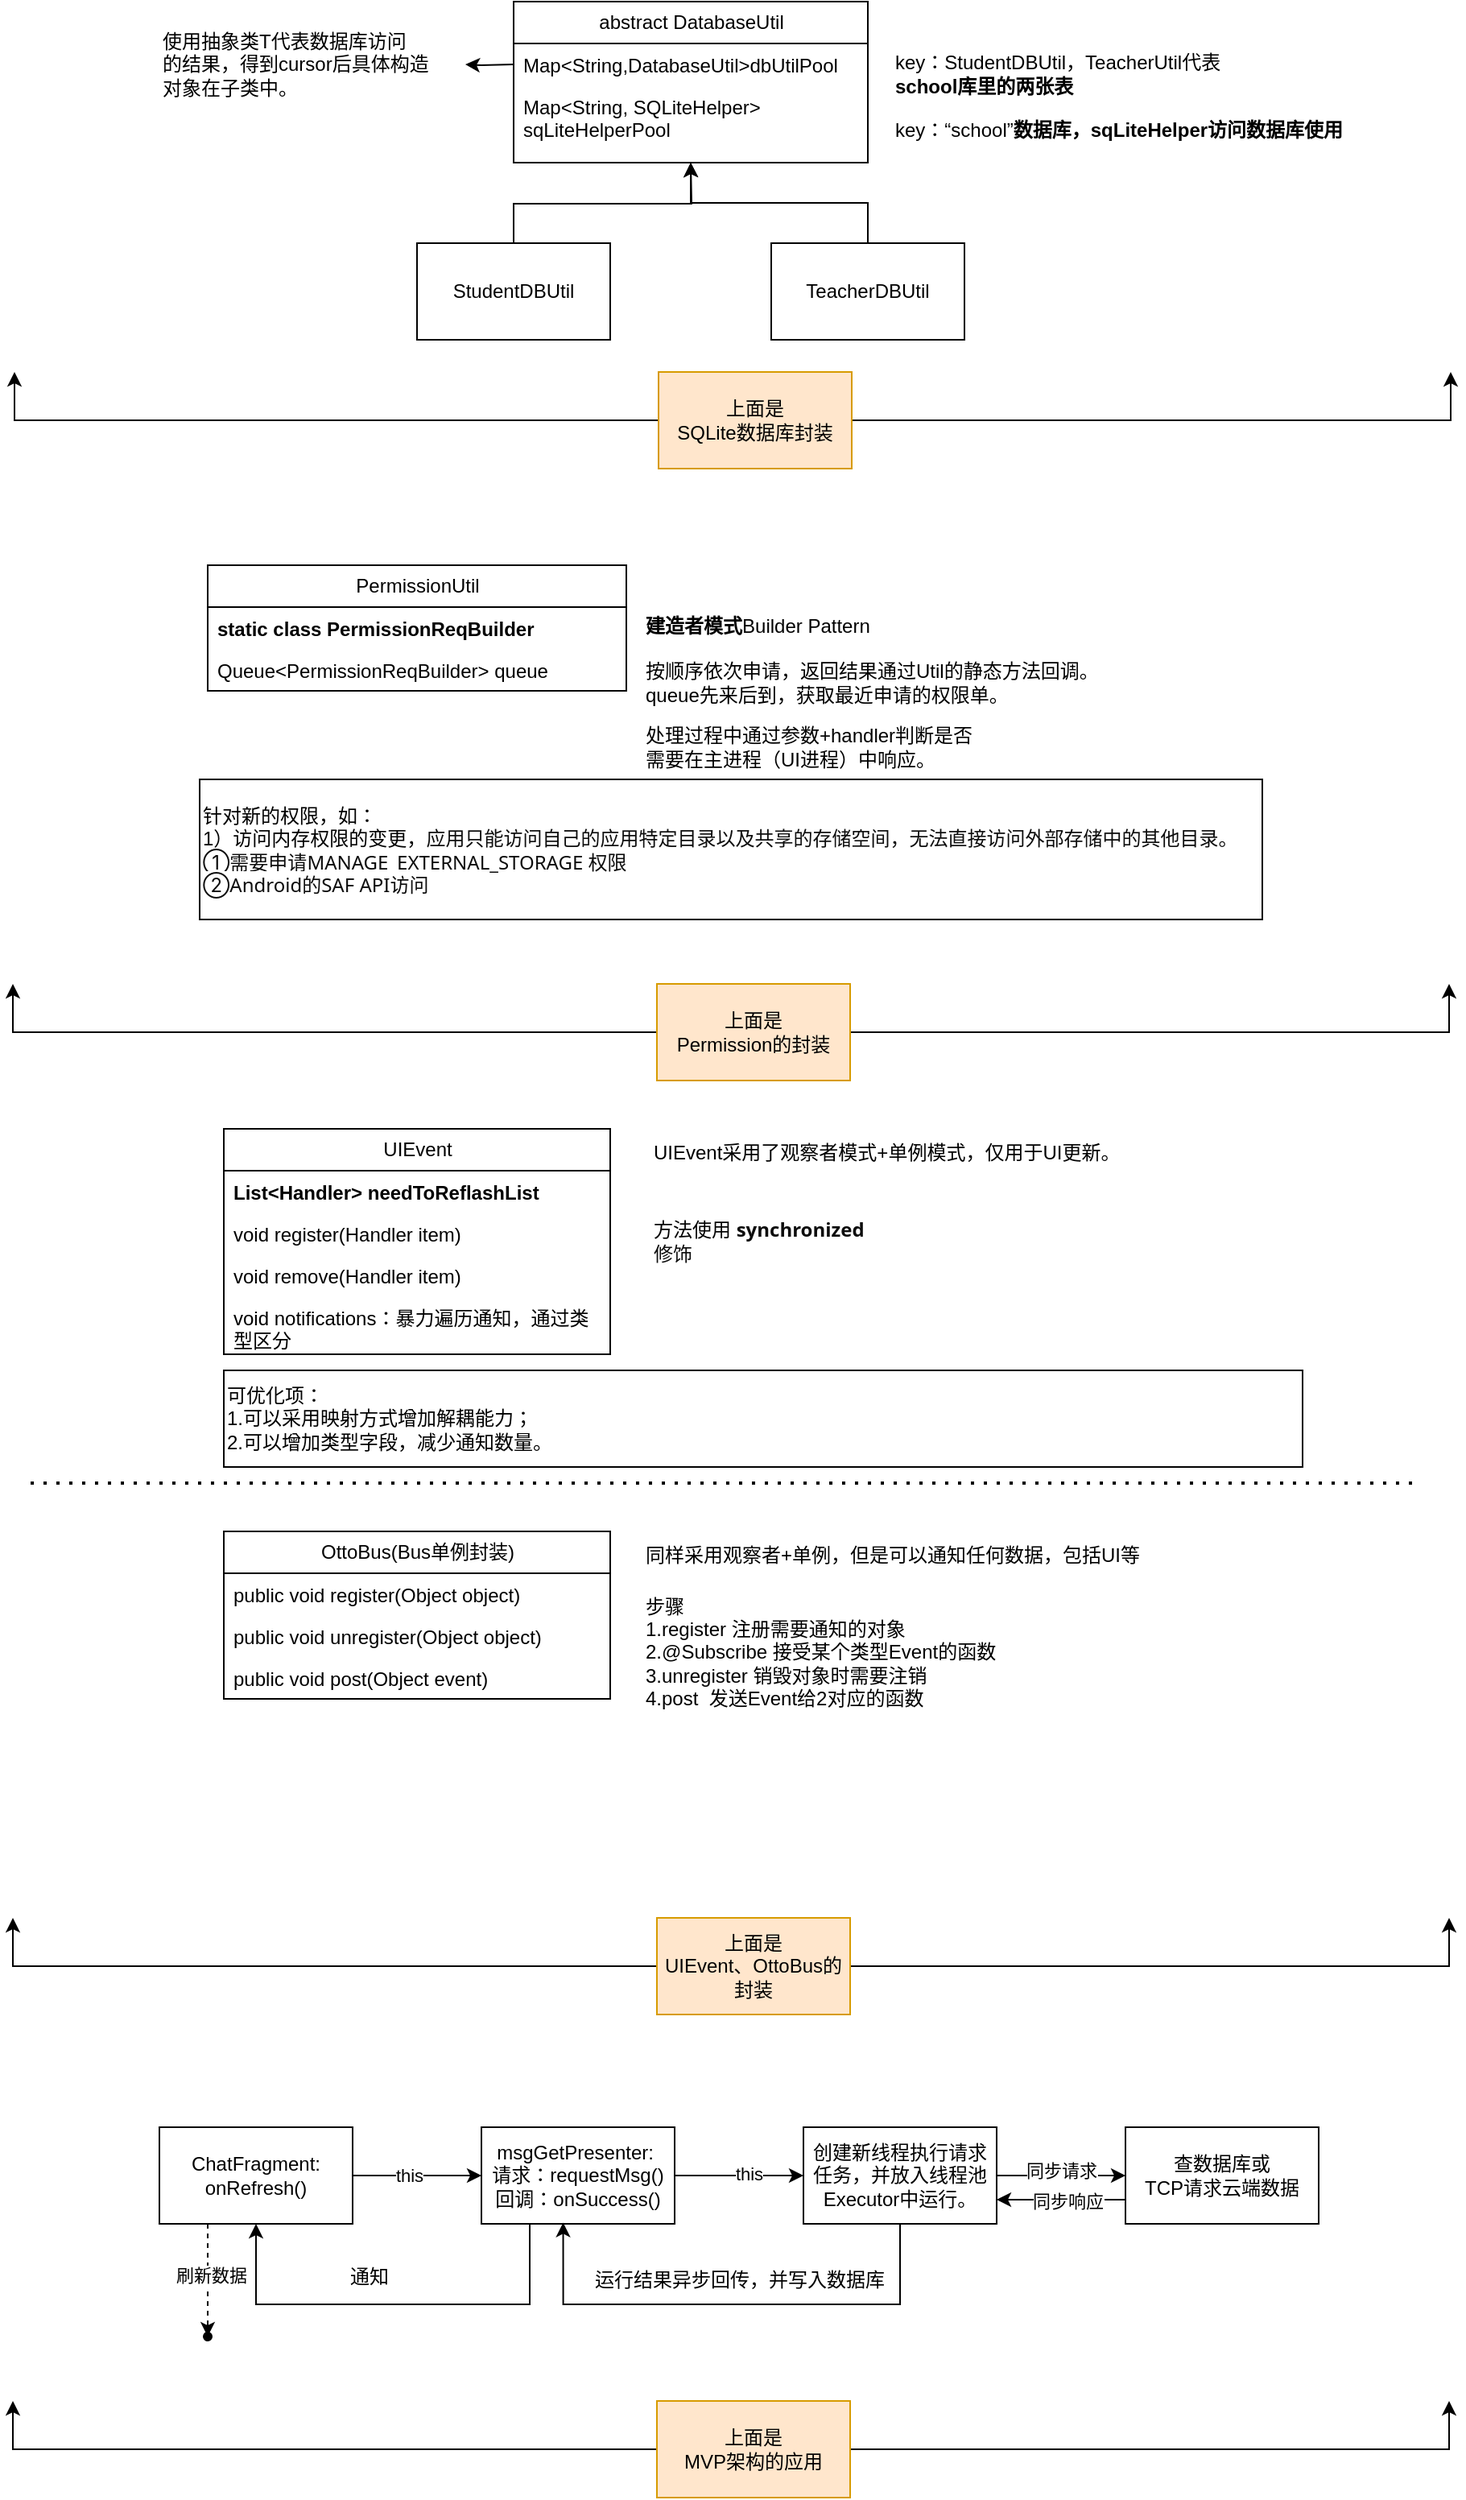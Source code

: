 <mxfile version="24.0.8" type="github">
  <diagram name="第 1 页" id="cVpbqnuZjv5tUL9fKgHS">
    <mxGraphModel dx="1050" dy="530" grid="1" gridSize="10" guides="1" tooltips="1" connect="1" arrows="1" fold="1" page="1" pageScale="1" pageWidth="1100" pageHeight="1700" math="0" shadow="0">
      <root>
        <mxCell id="0" />
        <mxCell id="1" parent="0" />
        <mxCell id="_Ly2tGGcxf1HoNy1rfg0-22" style="edgeStyle=orthogonalEdgeStyle;rounded=0;orthogonalLoop=1;jettySize=auto;html=1;exitX=0.5;exitY=0;exitDx=0;exitDy=0;" parent="1" source="_Ly2tGGcxf1HoNy1rfg0-3" edge="1">
          <mxGeometry relative="1" as="geometry">
            <mxPoint x="490" y="110" as="targetPoint" />
          </mxGeometry>
        </mxCell>
        <mxCell id="_Ly2tGGcxf1HoNy1rfg0-3" value="StudentDBUtil" style="whiteSpace=wrap;html=1;" parent="1" vertex="1">
          <mxGeometry x="320" y="160" width="120" height="60" as="geometry" />
        </mxCell>
        <mxCell id="_Ly2tGGcxf1HoNy1rfg0-4" value="TeacherDBUtil" style="whiteSpace=wrap;html=1;" parent="1" vertex="1">
          <mxGeometry x="540" y="160" width="120" height="60" as="geometry" />
        </mxCell>
        <mxCell id="_Ly2tGGcxf1HoNy1rfg0-17" value="&lt;span style=&quot;text-wrap: wrap;&quot;&gt;abstract&amp;nbsp;&lt;/span&gt;&lt;span style=&quot;text-wrap: wrap; background-color: initial;&quot;&gt;DatabaseUtil&lt;/span&gt;" style="swimlane;fontStyle=0;childLayout=stackLayout;horizontal=1;startSize=26;fillColor=none;horizontalStack=0;resizeParent=1;resizeParentMax=0;resizeLast=0;collapsible=1;marginBottom=0;html=1;" parent="1" vertex="1">
          <mxGeometry x="380" y="10" width="220" height="100" as="geometry" />
        </mxCell>
        <mxCell id="_Ly2tGGcxf1HoNy1rfg0-18" value="Map&amp;lt;String,DatabaseUtil&amp;gt;dbUtilPool" style="text;strokeColor=none;fillColor=none;align=left;verticalAlign=top;spacingLeft=4;spacingRight=4;overflow=hidden;rotatable=0;points=[[0,0.5],[1,0.5]];portConstraint=eastwest;whiteSpace=wrap;html=1;" parent="_Ly2tGGcxf1HoNy1rfg0-17" vertex="1">
          <mxGeometry y="26" width="220" height="26" as="geometry" />
        </mxCell>
        <mxCell id="_Ly2tGGcxf1HoNy1rfg0-19" value="Map&amp;lt;String, SQLiteHelper&amp;gt; sqLiteHelperPool" style="text;strokeColor=none;fillColor=none;align=left;verticalAlign=top;spacingLeft=4;spacingRight=4;overflow=hidden;rotatable=0;points=[[0,0.5],[1,0.5]];portConstraint=eastwest;whiteSpace=wrap;html=1;" parent="_Ly2tGGcxf1HoNy1rfg0-17" vertex="1">
          <mxGeometry y="52" width="220" height="48" as="geometry" />
        </mxCell>
        <mxCell id="_Ly2tGGcxf1HoNy1rfg0-21" style="edgeStyle=orthogonalEdgeStyle;rounded=0;orthogonalLoop=1;jettySize=auto;html=1;exitX=0.5;exitY=0;exitDx=0;exitDy=0;entryX=0.5;entryY=1;entryDx=0;entryDy=0;entryPerimeter=0;" parent="1" source="_Ly2tGGcxf1HoNy1rfg0-4" target="_Ly2tGGcxf1HoNy1rfg0-19" edge="1">
          <mxGeometry relative="1" as="geometry" />
        </mxCell>
        <mxCell id="_Ly2tGGcxf1HoNy1rfg0-23" value="key：StudentDBUtil，TeacherUtil代表&lt;div&gt;&lt;b&gt;school库里的两张表&lt;/b&gt;&lt;/div&gt;" style="text;html=1;align=left;verticalAlign=middle;resizable=0;points=[];autosize=1;strokeColor=none;fillColor=none;" parent="1" vertex="1">
          <mxGeometry x="615" y="35" width="230" height="40" as="geometry" />
        </mxCell>
        <mxCell id="1c0kHlhWkJaU_nETKubm-9" value="key：“school”&lt;b&gt;数据库，sqLiteHelper访问数据库使用&lt;/b&gt;" style="text;html=1;align=left;verticalAlign=middle;resizable=0;points=[];autosize=1;strokeColor=none;fillColor=none;" parent="1" vertex="1">
          <mxGeometry x="615" y="75" width="300" height="30" as="geometry" />
        </mxCell>
        <mxCell id="1c0kHlhWkJaU_nETKubm-11" value="使用抽象类T代表数据库访问&lt;div&gt;的结果，得到cursor后具体构造&lt;/div&gt;&lt;div&gt;对象在子类中。&lt;/div&gt;" style="text;html=1;align=left;verticalAlign=middle;resizable=0;points=[];autosize=1;strokeColor=none;fillColor=none;" parent="1" vertex="1">
          <mxGeometry x="160" y="19" width="190" height="60" as="geometry" />
        </mxCell>
        <mxCell id="1c0kHlhWkJaU_nETKubm-10" style="edgeStyle=orthogonalEdgeStyle;rounded=0;orthogonalLoop=1;jettySize=auto;html=1;exitX=0;exitY=0.5;exitDx=0;exitDy=0;" parent="1" target="1c0kHlhWkJaU_nETKubm-11" edge="1">
          <mxGeometry relative="1" as="geometry">
            <mxPoint x="290" y="49" as="targetPoint" />
            <mxPoint x="380" y="49" as="sourcePoint" />
          </mxGeometry>
        </mxCell>
        <mxCell id="1c0kHlhWkJaU_nETKubm-13" style="edgeStyle=orthogonalEdgeStyle;rounded=0;orthogonalLoop=1;jettySize=auto;html=1;exitX=0;exitY=0.5;exitDx=0;exitDy=0;" parent="1" source="1c0kHlhWkJaU_nETKubm-12" edge="1">
          <mxGeometry relative="1" as="geometry">
            <mxPoint x="70" y="240" as="targetPoint" />
            <Array as="points">
              <mxPoint x="70" y="270" />
            </Array>
          </mxGeometry>
        </mxCell>
        <mxCell id="1c0kHlhWkJaU_nETKubm-14" style="edgeStyle=orthogonalEdgeStyle;rounded=0;orthogonalLoop=1;jettySize=auto;html=1;exitX=1;exitY=0.5;exitDx=0;exitDy=0;" parent="1" source="1c0kHlhWkJaU_nETKubm-12" edge="1">
          <mxGeometry relative="1" as="geometry">
            <mxPoint x="962" y="240" as="targetPoint" />
            <Array as="points">
              <mxPoint x="962" y="270" />
            </Array>
          </mxGeometry>
        </mxCell>
        <mxCell id="1c0kHlhWkJaU_nETKubm-12" value="&lt;div&gt;上面是&lt;/div&gt;SQLite数据库封装" style="whiteSpace=wrap;html=1;fillColor=#ffe6cc;strokeColor=#d79b00;" parent="1" vertex="1">
          <mxGeometry x="470" y="240" width="120" height="60" as="geometry" />
        </mxCell>
        <mxCell id="1c0kHlhWkJaU_nETKubm-15" value="PermissionUtil" style="swimlane;fontStyle=0;childLayout=stackLayout;horizontal=1;startSize=26;fillColor=none;horizontalStack=0;resizeParent=1;resizeParentMax=0;resizeLast=0;collapsible=1;marginBottom=0;html=1;" parent="1" vertex="1">
          <mxGeometry x="190" y="360" width="260" height="78" as="geometry" />
        </mxCell>
        <mxCell id="1c0kHlhWkJaU_nETKubm-16" value="&lt;b&gt;static&amp;nbsp;class PermissionReqBuilder&lt;/b&gt;" style="text;strokeColor=none;fillColor=none;align=left;verticalAlign=top;spacingLeft=4;spacingRight=4;overflow=hidden;rotatable=0;points=[[0,0.5],[1,0.5]];portConstraint=eastwest;whiteSpace=wrap;html=1;" parent="1c0kHlhWkJaU_nETKubm-15" vertex="1">
          <mxGeometry y="26" width="260" height="26" as="geometry" />
        </mxCell>
        <mxCell id="1c0kHlhWkJaU_nETKubm-17" value="Queue&amp;lt;PermissionReqBuilder&amp;gt;&amp;nbsp;queue" style="text;strokeColor=none;fillColor=none;align=left;verticalAlign=top;spacingLeft=4;spacingRight=4;overflow=hidden;rotatable=0;points=[[0,0.5],[1,0.5]];portConstraint=eastwest;whiteSpace=wrap;html=1;" parent="1c0kHlhWkJaU_nETKubm-15" vertex="1">
          <mxGeometry y="52" width="260" height="26" as="geometry" />
        </mxCell>
        <mxCell id="1c0kHlhWkJaU_nETKubm-20" value="&lt;b&gt;建造者模式&lt;/b&gt;Builder&amp;nbsp;Pattern" style="text;html=1;align=left;verticalAlign=middle;resizable=0;points=[];autosize=1;strokeColor=none;fillColor=none;" parent="1" vertex="1">
          <mxGeometry x="460" y="383" width="160" height="30" as="geometry" />
        </mxCell>
        <mxCell id="1c0kHlhWkJaU_nETKubm-21" value="按顺序依次申请，返回结果通过Util的静态方法回调。&lt;div&gt;queue先来后到，获取最近申请的权限单。&lt;/div&gt;" style="text;html=1;align=left;verticalAlign=middle;resizable=0;points=[];autosize=1;strokeColor=none;fillColor=none;" parent="1" vertex="1">
          <mxGeometry x="460" y="413" width="300" height="40" as="geometry" />
        </mxCell>
        <mxCell id="1c0kHlhWkJaU_nETKubm-22" value="处理过程中通过参数+handler判断是否&lt;div&gt;需要在主进程（UI进程）中响应。&lt;/div&gt;" style="text;html=1;align=left;verticalAlign=middle;resizable=0;points=[];autosize=1;strokeColor=none;fillColor=none;" parent="1" vertex="1">
          <mxGeometry x="460" y="453" width="230" height="40" as="geometry" />
        </mxCell>
        <mxCell id="1c0kHlhWkJaU_nETKubm-23" value="针对新的权限，如：&lt;div style=&quot;font-size: 12px;&quot;&gt;1）访问内存权限的变更，&lt;span style=&quot;color: rgb(13, 13, 13); font-family: Söhne, ui-sans-serif, system-ui, -apple-system, &amp;quot;Segoe UI&amp;quot;, Roboto, Ubuntu, Cantarell, &amp;quot;Noto Sans&amp;quot;, sans-serif, &amp;quot;Helvetica Neue&amp;quot;, Arial, &amp;quot;Apple Color Emoji&amp;quot;, &amp;quot;Segoe UI Emoji&amp;quot;, &amp;quot;Segoe UI Symbol&amp;quot;, &amp;quot;Noto Color Emoji&amp;quot;; font-size: 12px; white-space-collapse: preserve; background-color: rgb(255, 255, 255);&quot;&gt;应用只能访问自己的应用特定目录以及共享的存储空间，无法直接访问外部存储中的其他目录。&lt;/span&gt;&lt;/div&gt;&lt;div style=&quot;font-size: 12px;&quot;&gt;&lt;span style=&quot;color: rgb(13, 13, 13); font-family: Söhne, ui-sans-serif, system-ui, -apple-system, &amp;quot;Segoe UI&amp;quot;, Roboto, Ubuntu, Cantarell, &amp;quot;Noto Sans&amp;quot;, sans-serif, &amp;quot;Helvetica Neue&amp;quot;, Arial, &amp;quot;Apple Color Emoji&amp;quot;, &amp;quot;Segoe UI Emoji&amp;quot;, &amp;quot;Segoe UI Symbol&amp;quot;, &amp;quot;Noto Color Emoji&amp;quot;; font-size: 12px; white-space-collapse: preserve; background-color: rgb(255, 255, 255);&quot;&gt;①需要申请&lt;/span&gt;&lt;span style=&quot;background-color: rgb(255, 255, 255); color: rgb(13, 13, 13); font-family: Söhne, ui-sans-serif, system-ui, -apple-system, &amp;quot;Segoe UI&amp;quot;, Roboto, Ubuntu, Cantarell, &amp;quot;Noto Sans&amp;quot;, sans-serif, &amp;quot;Helvetica Neue&amp;quot;, Arial, &amp;quot;Apple Color Emoji&amp;quot;, &amp;quot;Segoe UI Emoji&amp;quot;, &amp;quot;Segoe UI Symbol&amp;quot;, &amp;quot;Noto Color Emoji&amp;quot;; font-size: 12px; white-space-collapse: preserve;&quot;&gt;MANAGE_EXTERNAL_STORAGE 权限&lt;/span&gt;&lt;/div&gt;&lt;div style=&quot;font-size: 12px;&quot;&gt;&lt;span style=&quot;background-color: rgb(255, 255, 255); color: rgb(13, 13, 13); font-family: Söhne, ui-sans-serif, system-ui, -apple-system, &amp;quot;Segoe UI&amp;quot;, Roboto, Ubuntu, Cantarell, &amp;quot;Noto Sans&amp;quot;, sans-serif, &amp;quot;Helvetica Neue&amp;quot;, Arial, &amp;quot;Apple Color Emoji&amp;quot;, &amp;quot;Segoe UI Emoji&amp;quot;, &amp;quot;Segoe UI Symbol&amp;quot;, &amp;quot;Noto Color Emoji&amp;quot;; font-size: 12px; white-space-collapse: preserve;&quot;&gt;②Android的SAF API访问&lt;/span&gt;&lt;/div&gt;" style="whiteSpace=wrap;html=1;fontSize=12;align=left;" parent="1" vertex="1">
          <mxGeometry x="185" y="493" width="660" height="87" as="geometry" />
        </mxCell>
        <mxCell id="1c0kHlhWkJaU_nETKubm-24" style="edgeStyle=orthogonalEdgeStyle;rounded=0;orthogonalLoop=1;jettySize=auto;html=1;exitX=0;exitY=0.5;exitDx=0;exitDy=0;" parent="1" source="1c0kHlhWkJaU_nETKubm-26" edge="1">
          <mxGeometry relative="1" as="geometry">
            <mxPoint x="69" y="620" as="targetPoint" />
            <Array as="points">
              <mxPoint x="69" y="650" />
            </Array>
          </mxGeometry>
        </mxCell>
        <mxCell id="1c0kHlhWkJaU_nETKubm-25" style="edgeStyle=orthogonalEdgeStyle;rounded=0;orthogonalLoop=1;jettySize=auto;html=1;exitX=1;exitY=0.5;exitDx=0;exitDy=0;" parent="1" source="1c0kHlhWkJaU_nETKubm-26" edge="1">
          <mxGeometry relative="1" as="geometry">
            <mxPoint x="961" y="620" as="targetPoint" />
            <Array as="points">
              <mxPoint x="961" y="650" />
            </Array>
          </mxGeometry>
        </mxCell>
        <mxCell id="1c0kHlhWkJaU_nETKubm-26" value="&lt;div&gt;上面是&lt;/div&gt;Permission的封装" style="whiteSpace=wrap;html=1;fillColor=#ffe6cc;strokeColor=#d79b00;" parent="1" vertex="1">
          <mxGeometry x="469" y="620" width="120" height="60" as="geometry" />
        </mxCell>
        <mxCell id="asEf8vuWVPnKcKxidllt-1" value="UIEvent" style="swimlane;fontStyle=0;childLayout=stackLayout;horizontal=1;startSize=26;fillColor=none;horizontalStack=0;resizeParent=1;resizeParentMax=0;resizeLast=0;collapsible=1;marginBottom=0;html=1;" parent="1" vertex="1">
          <mxGeometry x="200" y="710" width="240" height="140" as="geometry" />
        </mxCell>
        <mxCell id="asEf8vuWVPnKcKxidllt-2" value="&lt;b&gt;List&amp;lt;Handler&amp;gt; needToReflashList&lt;/b&gt;" style="text;strokeColor=none;fillColor=none;align=left;verticalAlign=top;spacingLeft=4;spacingRight=4;overflow=hidden;rotatable=0;points=[[0,0.5],[1,0.5]];portConstraint=eastwest;whiteSpace=wrap;html=1;" parent="asEf8vuWVPnKcKxidllt-1" vertex="1">
          <mxGeometry y="26" width="240" height="26" as="geometry" />
        </mxCell>
        <mxCell id="asEf8vuWVPnKcKxidllt-3" value="void register(Handler item)" style="text;strokeColor=none;fillColor=none;align=left;verticalAlign=top;spacingLeft=4;spacingRight=4;overflow=hidden;rotatable=0;points=[[0,0.5],[1,0.5]];portConstraint=eastwest;whiteSpace=wrap;html=1;" parent="asEf8vuWVPnKcKxidllt-1" vertex="1">
          <mxGeometry y="52" width="240" height="26" as="geometry" />
        </mxCell>
        <mxCell id="asEf8vuWVPnKcKxidllt-4" value="void remove(Handler item)" style="text;strokeColor=none;fillColor=none;align=left;verticalAlign=top;spacingLeft=4;spacingRight=4;overflow=hidden;rotatable=0;points=[[0,0.5],[1,0.5]];portConstraint=eastwest;whiteSpace=wrap;html=1;" parent="asEf8vuWVPnKcKxidllt-1" vertex="1">
          <mxGeometry y="78" width="240" height="26" as="geometry" />
        </mxCell>
        <mxCell id="asEf8vuWVPnKcKxidllt-5" value="void notifications：暴力遍历通知，通过类型区分" style="text;strokeColor=none;fillColor=none;align=left;verticalAlign=top;spacingLeft=4;spacingRight=4;overflow=hidden;rotatable=0;points=[[0,0.5],[1,0.5]];portConstraint=eastwest;whiteSpace=wrap;html=1;" parent="asEf8vuWVPnKcKxidllt-1" vertex="1">
          <mxGeometry y="104" width="240" height="36" as="geometry" />
        </mxCell>
        <mxCell id="asEf8vuWVPnKcKxidllt-6" value="UIEvent采用了观察者模式+单例模式，仅用于UI更新。" style="text;html=1;align=left;verticalAlign=middle;resizable=0;points=[];autosize=1;strokeColor=none;fillColor=none;" parent="1" vertex="1">
          <mxGeometry x="465" y="710" width="310" height="30" as="geometry" />
        </mxCell>
        <mxCell id="asEf8vuWVPnKcKxidllt-7" value="方法使用&amp;nbsp;&lt;span style=&quot;border: 0px solid rgb(227, 227, 227); box-sizing: border-box; --tw-border-spacing-x: 0; --tw-border-spacing-y: 0; --tw-translate-x: 0; --tw-translate-y: 0; --tw-rotate: 0; --tw-skew-x: 0; --tw-skew-y: 0; --tw-scale-x: 1; --tw-scale-y: 1; --tw-pan-x: ; --tw-pan-y: ; --tw-pinch-zoom: ; --tw-scroll-snap-strictness: proximity; --tw-gradient-from-position: ; --tw-gradient-via-position: ; --tw-gradient-to-position: ; --tw-ordinal: ; --tw-slashed-zero: ; --tw-numeric-figure: ; --tw-numeric-spacing: ; --tw-numeric-fraction: ; --tw-ring-inset: ; --tw-ring-offset-width: 0px; --tw-ring-offset-color: #fff; --tw-ring-color: rgba(69,89,164,.5); --tw-ring-offset-shadow: 0 0 transparent; --tw-ring-shadow: 0 0 transparent; --tw-shadow: 0 0 transparent; --tw-shadow-colored: 0 0 transparent; --tw-blur: ; --tw-brightness: ; --tw-contrast: ; --tw-grayscale: ; --tw-hue-rotate: ; --tw-invert: ; --tw-saturate: ; --tw-sepia: ; --tw-drop-shadow: ; --tw-backdrop-blur: ; --tw-backdrop-brightness: ; --tw-backdrop-contrast: ; --tw-backdrop-grayscale: ; --tw-backdrop-hue-rotate: ; --tw-backdrop-invert: ; --tw-backdrop-opacity: ; --tw-backdrop-saturate: ; --tw-backdrop-sepia: ; font-weight: 600; color: rgb(13, 13, 13); font-family: Söhne, ui-sans-serif, system-ui, -apple-system, &amp;quot;Segoe UI&amp;quot;, Roboto, Ubuntu, Cantarell, &amp;quot;Noto Sans&amp;quot;, sans-serif, &amp;quot;Helvetica Neue&amp;quot;, Arial, &amp;quot;Apple Color Emoji&amp;quot;, &amp;quot;Segoe UI Emoji&amp;quot;, &amp;quot;Segoe UI Symbol&amp;quot;, &amp;quot;Noto Color Emoji&amp;quot;; font-size: 12px; white-space: pre-wrap; background-color: rgb(255, 255, 255);&quot;&gt;synchronized&lt;/span&gt;&lt;span style=&quot;border: 0px solid rgb(227, 227, 227); box-sizing: border-box; --tw-border-spacing-x: 0; --tw-border-spacing-y: 0; --tw-translate-x: 0; --tw-translate-y: 0; --tw-rotate: 0; --tw-skew-x: 0; --tw-skew-y: 0; --tw-scale-x: 1; --tw-scale-y: 1; --tw-pan-x: ; --tw-pan-y: ; --tw-pinch-zoom: ; --tw-scroll-snap-strictness: proximity; --tw-gradient-from-position: ; --tw-gradient-via-position: ; --tw-gradient-to-position: ; --tw-ordinal: ; --tw-slashed-zero: ; --tw-numeric-figure: ; --tw-numeric-spacing: ; --tw-numeric-fraction: ; --tw-ring-inset: ; --tw-ring-offset-width: 0px; --tw-ring-offset-color: #fff; --tw-ring-color: rgba(69,89,164,.5); --tw-ring-offset-shadow: 0 0 transparent; --tw-ring-shadow: 0 0 transparent; --tw-shadow: 0 0 transparent; --tw-shadow-colored: 0 0 transparent; --tw-blur: ; --tw-brightness: ; --tw-contrast: ; --tw-grayscale: ; --tw-hue-rotate: ; --tw-invert: ; --tw-saturate: ; --tw-sepia: ; --tw-drop-shadow: ; --tw-backdrop-blur: ; --tw-backdrop-brightness: ; --tw-backdrop-contrast: ; --tw-backdrop-grayscale: ; --tw-backdrop-hue-rotate: ; --tw-backdrop-invert: ; --tw-backdrop-opacity: ; --tw-backdrop-saturate: ; --tw-backdrop-sepia: ; color: rgb(13, 13, 13); font-family: Söhne, ui-sans-serif, system-ui, -apple-system, &amp;quot;Segoe UI&amp;quot;, Roboto, Ubuntu, Cantarell, &amp;quot;Noto Sans&amp;quot;, sans-serif, &amp;quot;Helvetica Neue&amp;quot;, Arial, &amp;quot;Apple Color Emoji&amp;quot;, &amp;quot;Segoe UI Emoji&amp;quot;, &amp;quot;Segoe UI Symbol&amp;quot;, &amp;quot;Noto Color Emoji&amp;quot;; font-size: 12px; white-space: pre-wrap; background-color: rgb(255, 255, 255);&quot;&gt;修饰&lt;/span&gt;" style="text;html=1;align=left;verticalAlign=middle;resizable=0;points=[];autosize=1;strokeColor=none;fillColor=none;fontSize=12;" parent="1" vertex="1">
          <mxGeometry x="465" y="765" width="180" height="30" as="geometry" />
        </mxCell>
        <mxCell id="asEf8vuWVPnKcKxidllt-8" style="edgeStyle=orthogonalEdgeStyle;rounded=0;orthogonalLoop=1;jettySize=auto;html=1;exitX=0;exitY=0.5;exitDx=0;exitDy=0;" parent="1" source="asEf8vuWVPnKcKxidllt-10" edge="1">
          <mxGeometry relative="1" as="geometry">
            <mxPoint x="69" y="1200" as="targetPoint" />
            <Array as="points">
              <mxPoint x="69" y="1230" />
            </Array>
          </mxGeometry>
        </mxCell>
        <mxCell id="asEf8vuWVPnKcKxidllt-9" style="edgeStyle=orthogonalEdgeStyle;rounded=0;orthogonalLoop=1;jettySize=auto;html=1;exitX=1;exitY=0.5;exitDx=0;exitDy=0;" parent="1" source="asEf8vuWVPnKcKxidllt-10" edge="1">
          <mxGeometry relative="1" as="geometry">
            <mxPoint x="961" y="1200" as="targetPoint" />
            <Array as="points">
              <mxPoint x="961" y="1230" />
            </Array>
          </mxGeometry>
        </mxCell>
        <mxCell id="asEf8vuWVPnKcKxidllt-10" value="&lt;div&gt;上面是&lt;/div&gt;UIEvent、OttoBus的封装" style="whiteSpace=wrap;html=1;fillColor=#ffe6cc;strokeColor=#d79b00;" parent="1" vertex="1">
          <mxGeometry x="469" y="1200" width="120" height="60" as="geometry" />
        </mxCell>
        <mxCell id="asEf8vuWVPnKcKxidllt-11" value="可优化项：&lt;br&gt;1.可以采用映射方式增加解耦能力；&lt;br&gt;2.可以增加类型字段，减少通知数量。" style="whiteSpace=wrap;html=1;align=left;" parent="1" vertex="1">
          <mxGeometry x="200" y="860" width="670" height="60" as="geometry" />
        </mxCell>
        <mxCell id="asEf8vuWVPnKcKxidllt-12" value="" style="endArrow=none;dashed=1;html=1;dashPattern=1 3;strokeWidth=2;rounded=0;" parent="1" edge="1">
          <mxGeometry width="50" height="50" relative="1" as="geometry">
            <mxPoint x="80" y="930" as="sourcePoint" />
            <mxPoint x="940" y="930" as="targetPoint" />
          </mxGeometry>
        </mxCell>
        <mxCell id="asEf8vuWVPnKcKxidllt-14" value="OttoBus(Bus单例封装)" style="swimlane;fontStyle=0;childLayout=stackLayout;horizontal=1;startSize=26;fillColor=none;horizontalStack=0;resizeParent=1;resizeParentMax=0;resizeLast=0;collapsible=1;marginBottom=0;html=1;" parent="1" vertex="1">
          <mxGeometry x="200" y="960" width="240" height="104" as="geometry" />
        </mxCell>
        <mxCell id="asEf8vuWVPnKcKxidllt-16" value="public void register(Object object)" style="text;strokeColor=none;fillColor=none;align=left;verticalAlign=top;spacingLeft=4;spacingRight=4;overflow=hidden;rotatable=0;points=[[0,0.5],[1,0.5]];portConstraint=eastwest;whiteSpace=wrap;html=1;" parent="asEf8vuWVPnKcKxidllt-14" vertex="1">
          <mxGeometry y="26" width="240" height="26" as="geometry" />
        </mxCell>
        <mxCell id="asEf8vuWVPnKcKxidllt-17" value="public void unregister(Object object)" style="text;strokeColor=none;fillColor=none;align=left;verticalAlign=top;spacingLeft=4;spacingRight=4;overflow=hidden;rotatable=0;points=[[0,0.5],[1,0.5]];portConstraint=eastwest;whiteSpace=wrap;html=1;" parent="asEf8vuWVPnKcKxidllt-14" vertex="1">
          <mxGeometry y="52" width="240" height="26" as="geometry" />
        </mxCell>
        <mxCell id="asEf8vuWVPnKcKxidllt-18" value="public void post(Object event)" style="text;strokeColor=none;fillColor=none;align=left;verticalAlign=top;spacingLeft=4;spacingRight=4;overflow=hidden;rotatable=0;points=[[0,0.5],[1,0.5]];portConstraint=eastwest;whiteSpace=wrap;html=1;" parent="asEf8vuWVPnKcKxidllt-14" vertex="1">
          <mxGeometry y="78" width="240" height="26" as="geometry" />
        </mxCell>
        <mxCell id="asEf8vuWVPnKcKxidllt-19" value="同样采用观察者+单例，但是可以通知任何数据，包括UI等" style="text;html=1;align=left;verticalAlign=middle;resizable=0;points=[];autosize=1;strokeColor=none;fillColor=none;" parent="1" vertex="1">
          <mxGeometry x="460" y="960" width="330" height="30" as="geometry" />
        </mxCell>
        <mxCell id="asEf8vuWVPnKcKxidllt-20" value="步骤&lt;br&gt;1.register&amp;nbsp;注册需要通知的对象&lt;br&gt;2.@Subscribe&amp;nbsp;接受某个类型Event的函数&lt;br&gt;3.unregister&amp;nbsp;销毁对象时需要注销&lt;br&gt;4.post&amp;nbsp; 发送Event给2对应的函数" style="text;html=1;align=left;verticalAlign=middle;resizable=0;points=[];autosize=1;strokeColor=none;fillColor=none;" parent="1" vertex="1">
          <mxGeometry x="460" y="990" width="240" height="90" as="geometry" />
        </mxCell>
        <mxCell id="h0kVrXH8mdN-Yqmg9hfA-3" value="" style="edgeStyle=orthogonalEdgeStyle;rounded=0;orthogonalLoop=1;jettySize=auto;html=1;" edge="1" parent="1" source="h0kVrXH8mdN-Yqmg9hfA-1" target="h0kVrXH8mdN-Yqmg9hfA-2">
          <mxGeometry relative="1" as="geometry" />
        </mxCell>
        <mxCell id="h0kVrXH8mdN-Yqmg9hfA-20" value="this" style="edgeLabel;html=1;align=center;verticalAlign=middle;resizable=0;points=[];" vertex="1" connectable="0" parent="h0kVrXH8mdN-Yqmg9hfA-3">
          <mxGeometry x="-0.13" relative="1" as="geometry">
            <mxPoint as="offset" />
          </mxGeometry>
        </mxCell>
        <mxCell id="h0kVrXH8mdN-Yqmg9hfA-22" style="edgeStyle=orthogonalEdgeStyle;rounded=0;orthogonalLoop=1;jettySize=auto;html=1;exitX=0.25;exitY=1;exitDx=0;exitDy=0;dashed=1;" edge="1" parent="1" source="h0kVrXH8mdN-Yqmg9hfA-1">
          <mxGeometry relative="1" as="geometry">
            <mxPoint x="190" y="1460" as="targetPoint" />
          </mxGeometry>
        </mxCell>
        <mxCell id="h0kVrXH8mdN-Yqmg9hfA-23" value="刷新数据" style="edgeLabel;html=1;align=center;verticalAlign=middle;resizable=0;points=[];" vertex="1" connectable="0" parent="h0kVrXH8mdN-Yqmg9hfA-22">
          <mxGeometry x="-0.099" y="2" relative="1" as="geometry">
            <mxPoint as="offset" />
          </mxGeometry>
        </mxCell>
        <mxCell id="h0kVrXH8mdN-Yqmg9hfA-1" value="ChatFragment: onRefresh()" style="whiteSpace=wrap;html=1;" vertex="1" parent="1">
          <mxGeometry x="160" y="1330" width="120" height="60" as="geometry" />
        </mxCell>
        <mxCell id="h0kVrXH8mdN-Yqmg9hfA-5" value="" style="edgeStyle=orthogonalEdgeStyle;rounded=0;orthogonalLoop=1;jettySize=auto;html=1;" edge="1" parent="1" source="h0kVrXH8mdN-Yqmg9hfA-2" target="h0kVrXH8mdN-Yqmg9hfA-4">
          <mxGeometry relative="1" as="geometry" />
        </mxCell>
        <mxCell id="h0kVrXH8mdN-Yqmg9hfA-16" value="this" style="edgeLabel;html=1;align=center;verticalAlign=middle;resizable=0;points=[];" vertex="1" connectable="0" parent="h0kVrXH8mdN-Yqmg9hfA-5">
          <mxGeometry x="0.145" y="1" relative="1" as="geometry">
            <mxPoint as="offset" />
          </mxGeometry>
        </mxCell>
        <mxCell id="h0kVrXH8mdN-Yqmg9hfA-18" style="edgeStyle=orthogonalEdgeStyle;rounded=0;orthogonalLoop=1;jettySize=auto;html=1;exitX=0.25;exitY=1;exitDx=0;exitDy=0;entryX=0.5;entryY=1;entryDx=0;entryDy=0;" edge="1" parent="1" source="h0kVrXH8mdN-Yqmg9hfA-2" target="h0kVrXH8mdN-Yqmg9hfA-1">
          <mxGeometry relative="1" as="geometry">
            <Array as="points">
              <mxPoint x="390" y="1440" />
              <mxPoint x="220" y="1440" />
            </Array>
          </mxGeometry>
        </mxCell>
        <mxCell id="h0kVrXH8mdN-Yqmg9hfA-2" value="msgGetPresenter:&amp;nbsp;&lt;div&gt;请求：requestMsg()&lt;div&gt;回调：onSuccess()&lt;/div&gt;&lt;/div&gt;" style="whiteSpace=wrap;html=1;" vertex="1" parent="1">
          <mxGeometry x="360" y="1330" width="120" height="60" as="geometry" />
        </mxCell>
        <mxCell id="h0kVrXH8mdN-Yqmg9hfA-11" value="" style="edgeStyle=orthogonalEdgeStyle;rounded=0;orthogonalLoop=1;jettySize=auto;html=1;" edge="1" parent="1" source="h0kVrXH8mdN-Yqmg9hfA-4" target="h0kVrXH8mdN-Yqmg9hfA-10">
          <mxGeometry relative="1" as="geometry" />
        </mxCell>
        <mxCell id="h0kVrXH8mdN-Yqmg9hfA-13" value="同步请求" style="edgeLabel;html=1;align=center;verticalAlign=middle;resizable=0;points=[];" vertex="1" connectable="0" parent="h0kVrXH8mdN-Yqmg9hfA-11">
          <mxGeometry x="-0.005" y="3" relative="1" as="geometry">
            <mxPoint as="offset" />
          </mxGeometry>
        </mxCell>
        <mxCell id="h0kVrXH8mdN-Yqmg9hfA-4" value="创建新线程执行请求任务，并放入线程池Executor中运行。" style="whiteSpace=wrap;html=1;" vertex="1" parent="1">
          <mxGeometry x="560" y="1330" width="120" height="60" as="geometry" />
        </mxCell>
        <mxCell id="h0kVrXH8mdN-Yqmg9hfA-9" value="运行结果异步回传，并写入数据库" style="text;html=1;align=center;verticalAlign=middle;resizable=0;points=[];autosize=1;strokeColor=none;fillColor=none;" vertex="1" parent="1">
          <mxGeometry x="420" y="1410" width="200" height="30" as="geometry" />
        </mxCell>
        <mxCell id="h0kVrXH8mdN-Yqmg9hfA-12" style="edgeStyle=orthogonalEdgeStyle;rounded=0;orthogonalLoop=1;jettySize=auto;html=1;exitX=0;exitY=0.75;exitDx=0;exitDy=0;entryX=1;entryY=0.75;entryDx=0;entryDy=0;" edge="1" parent="1" source="h0kVrXH8mdN-Yqmg9hfA-10" target="h0kVrXH8mdN-Yqmg9hfA-4">
          <mxGeometry relative="1" as="geometry" />
        </mxCell>
        <mxCell id="h0kVrXH8mdN-Yqmg9hfA-14" value="同步响应" style="edgeLabel;html=1;align=center;verticalAlign=middle;resizable=0;points=[];" vertex="1" connectable="0" parent="h0kVrXH8mdN-Yqmg9hfA-12">
          <mxGeometry x="-0.095" y="1" relative="1" as="geometry">
            <mxPoint as="offset" />
          </mxGeometry>
        </mxCell>
        <mxCell id="h0kVrXH8mdN-Yqmg9hfA-10" value="查数据库或&lt;div&gt;TCP请求云端数据&lt;/div&gt;" style="whiteSpace=wrap;html=1;" vertex="1" parent="1">
          <mxGeometry x="760" y="1330" width="120" height="60" as="geometry" />
        </mxCell>
        <mxCell id="h0kVrXH8mdN-Yqmg9hfA-17" style="edgeStyle=orthogonalEdgeStyle;rounded=0;orthogonalLoop=1;jettySize=auto;html=1;exitX=0.5;exitY=1;exitDx=0;exitDy=0;entryX=0.423;entryY=0.987;entryDx=0;entryDy=0;entryPerimeter=0;" edge="1" parent="1" source="h0kVrXH8mdN-Yqmg9hfA-4" target="h0kVrXH8mdN-Yqmg9hfA-2">
          <mxGeometry relative="1" as="geometry">
            <Array as="points">
              <mxPoint x="620" y="1440" />
              <mxPoint x="411" y="1440" />
            </Array>
          </mxGeometry>
        </mxCell>
        <mxCell id="h0kVrXH8mdN-Yqmg9hfA-19" value="通知" style="text;html=1;align=center;verticalAlign=middle;resizable=0;points=[];autosize=1;strokeColor=none;fillColor=none;" vertex="1" parent="1">
          <mxGeometry x="265" y="1408" width="50" height="30" as="geometry" />
        </mxCell>
        <mxCell id="h0kVrXH8mdN-Yqmg9hfA-24" value="" style="shape=waypoint;sketch=0;size=6;pointerEvents=1;points=[];fillColor=none;resizable=0;rotatable=0;perimeter=centerPerimeter;snapToPoint=1;" vertex="1" parent="1">
          <mxGeometry x="180" y="1450" width="20" height="20" as="geometry" />
        </mxCell>
        <mxCell id="h0kVrXH8mdN-Yqmg9hfA-26" style="edgeStyle=orthogonalEdgeStyle;rounded=0;orthogonalLoop=1;jettySize=auto;html=1;exitX=0;exitY=0.5;exitDx=0;exitDy=0;" edge="1" parent="1" source="h0kVrXH8mdN-Yqmg9hfA-28">
          <mxGeometry relative="1" as="geometry">
            <mxPoint x="69" y="1500" as="targetPoint" />
            <Array as="points">
              <mxPoint x="69" y="1530" />
            </Array>
          </mxGeometry>
        </mxCell>
        <mxCell id="h0kVrXH8mdN-Yqmg9hfA-27" style="edgeStyle=orthogonalEdgeStyle;rounded=0;orthogonalLoop=1;jettySize=auto;html=1;exitX=1;exitY=0.5;exitDx=0;exitDy=0;" edge="1" parent="1" source="h0kVrXH8mdN-Yqmg9hfA-28">
          <mxGeometry relative="1" as="geometry">
            <mxPoint x="961" y="1500" as="targetPoint" />
            <Array as="points">
              <mxPoint x="961" y="1530" />
            </Array>
          </mxGeometry>
        </mxCell>
        <mxCell id="h0kVrXH8mdN-Yqmg9hfA-28" value="&lt;div&gt;上面是&lt;/div&gt;MVP架构的应用" style="whiteSpace=wrap;html=1;fillColor=#ffe6cc;strokeColor=#d79b00;" vertex="1" parent="1">
          <mxGeometry x="469" y="1500" width="120" height="60" as="geometry" />
        </mxCell>
      </root>
    </mxGraphModel>
  </diagram>
</mxfile>
